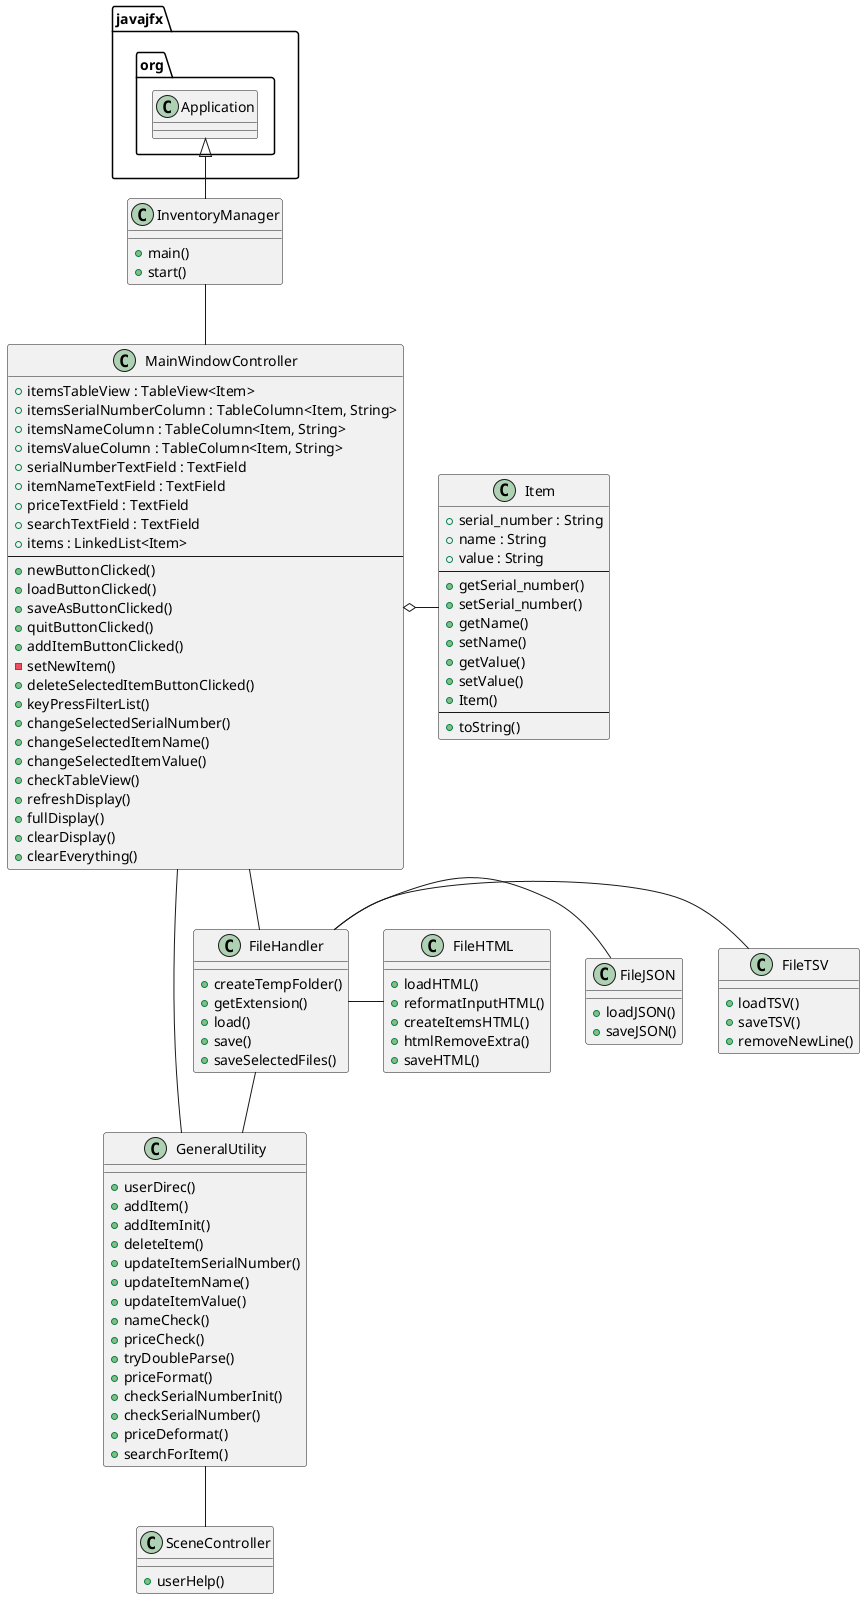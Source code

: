 @startuml

class InventoryManager {
    + main()
    + start()
}

class Item {
    + serial_number : String
    + name : String
    + value : String
    --
    + getSerial_number()
    + setSerial_number()
    + getName()
    + setName()
    + getValue()
    + setValue()
    + Item()
    --
    + toString()
}

class SceneController {
    + userHelp()
}

class MainWindowController {
    + itemsTableView : TableView<Item>
    + itemsSerialNumberColumn : TableColumn<Item, String>
    + itemsNameColumn : TableColumn<Item, String>
    + itemsValueColumn : TableColumn<Item, String>
    + serialNumberTextField : TextField
    + itemNameTextField : TextField
    + priceTextField : TextField
    + searchTextField : TextField
    + items : LinkedList<Item>
    --
    + newButtonClicked()
    + loadButtonClicked()
    + saveAsButtonClicked()
    + quitButtonClicked()
    + addItemButtonClicked()
    - setNewItem()
    + deleteSelectedItemButtonClicked()
    + keyPressFilterList()
    + changeSelectedSerialNumber()
    + changeSelectedItemName()
    + changeSelectedItemValue()
    + checkTableView()
    + refreshDisplay()
    + fullDisplay()
    + clearDisplay()
    + clearEverything()
}

class GeneralUtility {
    + userDirec()
    + addItem()
    + addItemInit()
    + deleteItem()
    + updateItemSerialNumber()
    + updateItemName()
    + updateItemValue()
    + nameCheck()
    + priceCheck()
    + tryDoubleParse()
    + priceFormat()
    + checkSerialNumberInit()
    + checkSerialNumber()
    + priceDeformat()
    + searchForItem()
}

class FileHandler {
    + createTempFolder()
    + getExtension()
    + load()
    + save()
    + saveSelectedFiles()
}

class FileHTML {
    + loadHTML()
    + reformatInputHTML()
    + createItemsHTML()
    + htmlRemoveExtra()
    + saveHTML()
}

class FileJSON {
    + loadJSON()
    + saveJSON()
}

class FileTSV {
    + loadTSV()
    + saveTSV()
    + removeNewLine()
}

javajfx.org.Application <|-- InventoryManager
InventoryManager -- MainWindowController
MainWindowController - GeneralUtility
MainWindowController -- FileHandler
MainWindowController o- Item
FileHandler -- GeneralUtility
FileHandler - FileTSV
FileHandler - FileJSON
FileHandler - FileHTML
GeneralUtility -- SceneController

@enduml